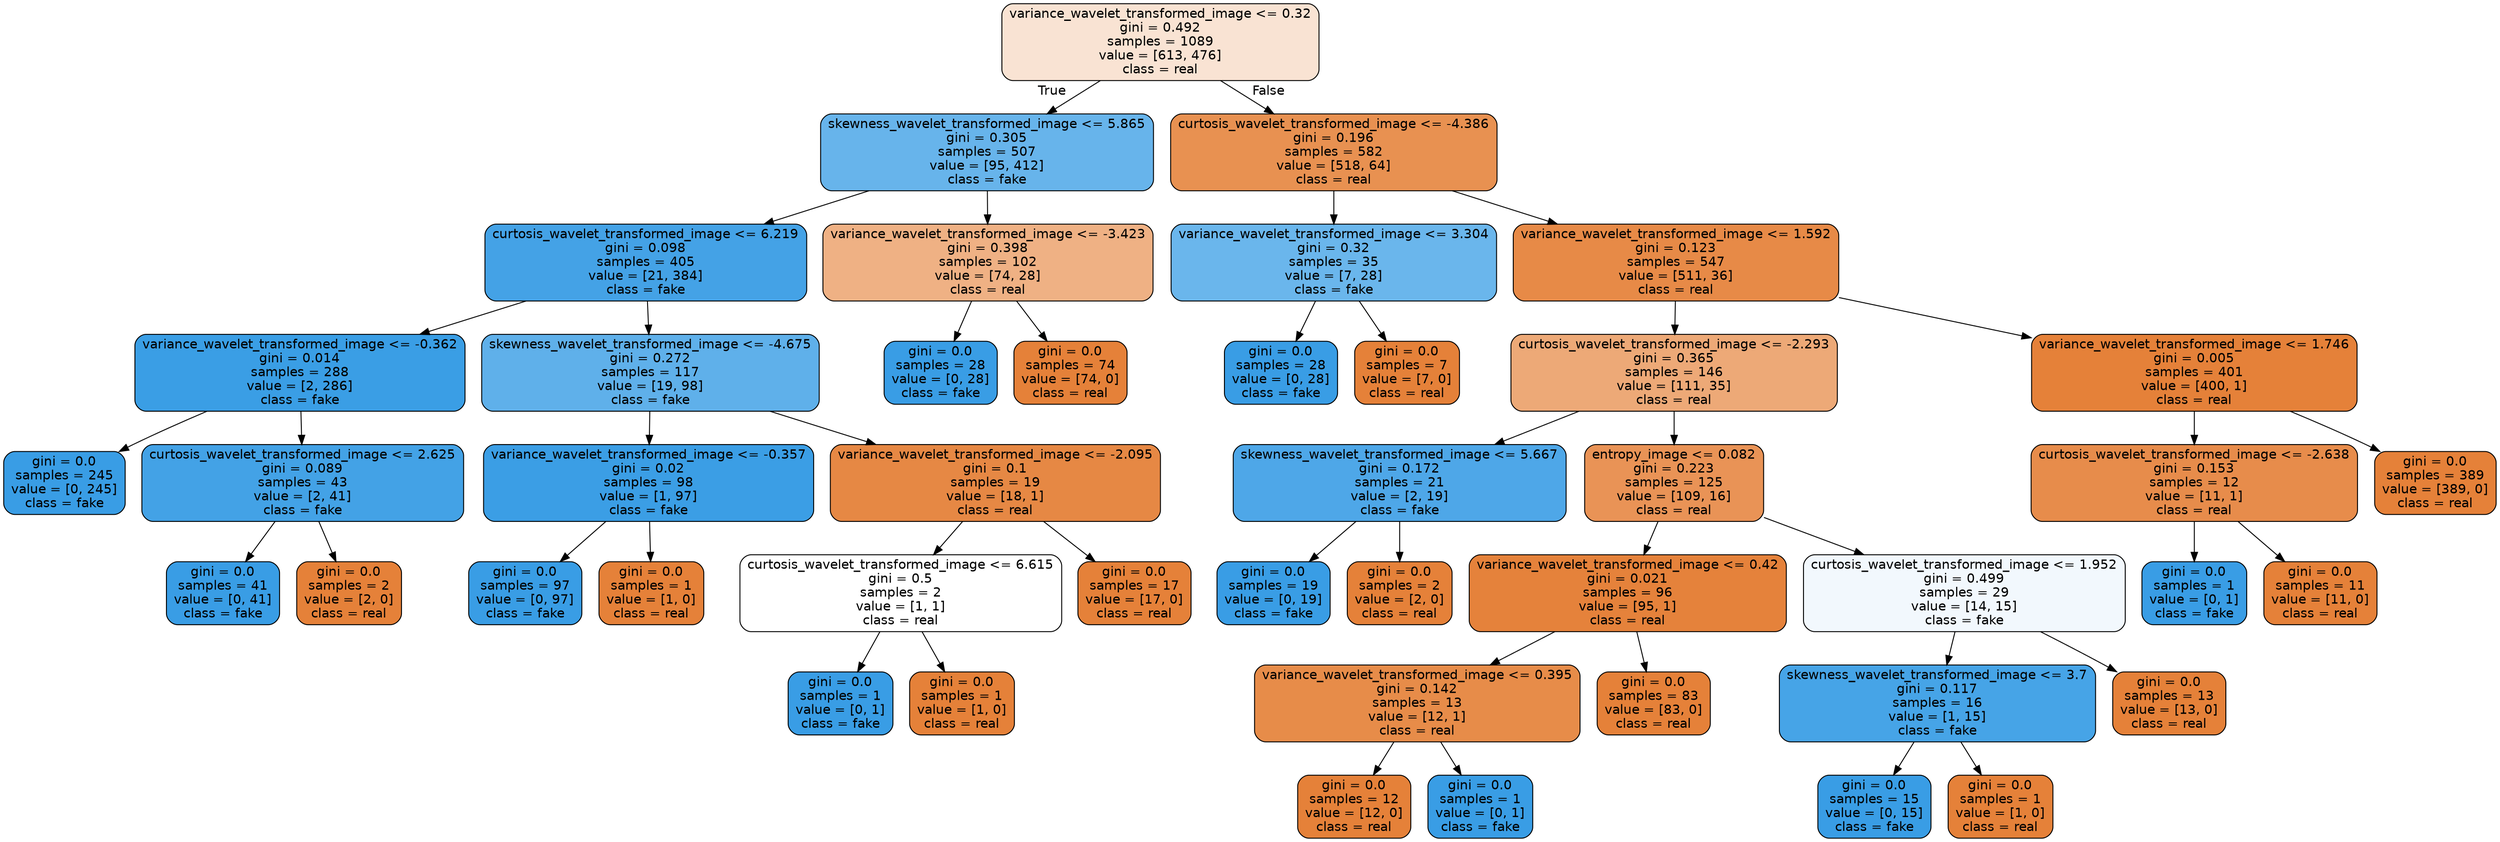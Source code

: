 digraph Tree {
node [shape=box, style="filled, rounded", color="black", fontname=helvetica] ;
edge [fontname=helvetica] ;
0 [label="variance_wavelet_transformed_image <= 0.32\ngini = 0.492\nsamples = 1089\nvalue = [613, 476]\nclass = real", fillcolor="#f9e3d3"] ;
1 [label="skewness_wavelet_transformed_image <= 5.865\ngini = 0.305\nsamples = 507\nvalue = [95, 412]\nclass = fake", fillcolor="#67b4eb"] ;
0 -> 1 [labeldistance=2.5, labelangle=45, headlabel="True"] ;
2 [label="curtosis_wavelet_transformed_image <= 6.219\ngini = 0.098\nsamples = 405\nvalue = [21, 384]\nclass = fake", fillcolor="#44a2e6"] ;
1 -> 2 ;
3 [label="variance_wavelet_transformed_image <= -0.362\ngini = 0.014\nsamples = 288\nvalue = [2, 286]\nclass = fake", fillcolor="#3a9ee5"] ;
2 -> 3 ;
4 [label="gini = 0.0\nsamples = 245\nvalue = [0, 245]\nclass = fake", fillcolor="#399de5"] ;
3 -> 4 ;
5 [label="curtosis_wavelet_transformed_image <= 2.625\ngini = 0.089\nsamples = 43\nvalue = [2, 41]\nclass = fake", fillcolor="#43a2e6"] ;
3 -> 5 ;
6 [label="gini = 0.0\nsamples = 41\nvalue = [0, 41]\nclass = fake", fillcolor="#399de5"] ;
5 -> 6 ;
7 [label="gini = 0.0\nsamples = 2\nvalue = [2, 0]\nclass = real", fillcolor="#e58139"] ;
5 -> 7 ;
8 [label="skewness_wavelet_transformed_image <= -4.675\ngini = 0.272\nsamples = 117\nvalue = [19, 98]\nclass = fake", fillcolor="#5fb0ea"] ;
2 -> 8 ;
9 [label="variance_wavelet_transformed_image <= -0.357\ngini = 0.02\nsamples = 98\nvalue = [1, 97]\nclass = fake", fillcolor="#3b9ee5"] ;
8 -> 9 ;
10 [label="gini = 0.0\nsamples = 97\nvalue = [0, 97]\nclass = fake", fillcolor="#399de5"] ;
9 -> 10 ;
11 [label="gini = 0.0\nsamples = 1\nvalue = [1, 0]\nclass = real", fillcolor="#e58139"] ;
9 -> 11 ;
12 [label="variance_wavelet_transformed_image <= -2.095\ngini = 0.1\nsamples = 19\nvalue = [18, 1]\nclass = real", fillcolor="#e68844"] ;
8 -> 12 ;
13 [label="curtosis_wavelet_transformed_image <= 6.615\ngini = 0.5\nsamples = 2\nvalue = [1, 1]\nclass = real", fillcolor="#ffffff"] ;
12 -> 13 ;
14 [label="gini = 0.0\nsamples = 1\nvalue = [0, 1]\nclass = fake", fillcolor="#399de5"] ;
13 -> 14 ;
15 [label="gini = 0.0\nsamples = 1\nvalue = [1, 0]\nclass = real", fillcolor="#e58139"] ;
13 -> 15 ;
16 [label="gini = 0.0\nsamples = 17\nvalue = [17, 0]\nclass = real", fillcolor="#e58139"] ;
12 -> 16 ;
17 [label="variance_wavelet_transformed_image <= -3.423\ngini = 0.398\nsamples = 102\nvalue = [74, 28]\nclass = real", fillcolor="#efb184"] ;
1 -> 17 ;
18 [label="gini = 0.0\nsamples = 28\nvalue = [0, 28]\nclass = fake", fillcolor="#399de5"] ;
17 -> 18 ;
19 [label="gini = 0.0\nsamples = 74\nvalue = [74, 0]\nclass = real", fillcolor="#e58139"] ;
17 -> 19 ;
20 [label="curtosis_wavelet_transformed_image <= -4.386\ngini = 0.196\nsamples = 582\nvalue = [518, 64]\nclass = real", fillcolor="#e89151"] ;
0 -> 20 [labeldistance=2.5, labelangle=-45, headlabel="False"] ;
21 [label="variance_wavelet_transformed_image <= 3.304\ngini = 0.32\nsamples = 35\nvalue = [7, 28]\nclass = fake", fillcolor="#6ab6ec"] ;
20 -> 21 ;
22 [label="gini = 0.0\nsamples = 28\nvalue = [0, 28]\nclass = fake", fillcolor="#399de5"] ;
21 -> 22 ;
23 [label="gini = 0.0\nsamples = 7\nvalue = [7, 0]\nclass = real", fillcolor="#e58139"] ;
21 -> 23 ;
24 [label="variance_wavelet_transformed_image <= 1.592\ngini = 0.123\nsamples = 547\nvalue = [511, 36]\nclass = real", fillcolor="#e78a47"] ;
20 -> 24 ;
25 [label="curtosis_wavelet_transformed_image <= -2.293\ngini = 0.365\nsamples = 146\nvalue = [111, 35]\nclass = real", fillcolor="#eda977"] ;
24 -> 25 ;
26 [label="skewness_wavelet_transformed_image <= 5.667\ngini = 0.172\nsamples = 21\nvalue = [2, 19]\nclass = fake", fillcolor="#4ea7e8"] ;
25 -> 26 ;
27 [label="gini = 0.0\nsamples = 19\nvalue = [0, 19]\nclass = fake", fillcolor="#399de5"] ;
26 -> 27 ;
28 [label="gini = 0.0\nsamples = 2\nvalue = [2, 0]\nclass = real", fillcolor="#e58139"] ;
26 -> 28 ;
29 [label="entropy_image <= 0.082\ngini = 0.223\nsamples = 125\nvalue = [109, 16]\nclass = real", fillcolor="#e99356"] ;
25 -> 29 ;
30 [label="variance_wavelet_transformed_image <= 0.42\ngini = 0.021\nsamples = 96\nvalue = [95, 1]\nclass = real", fillcolor="#e5823b"] ;
29 -> 30 ;
31 [label="variance_wavelet_transformed_image <= 0.395\ngini = 0.142\nsamples = 13\nvalue = [12, 1]\nclass = real", fillcolor="#e78c49"] ;
30 -> 31 ;
32 [label="gini = 0.0\nsamples = 12\nvalue = [12, 0]\nclass = real", fillcolor="#e58139"] ;
31 -> 32 ;
33 [label="gini = 0.0\nsamples = 1\nvalue = [0, 1]\nclass = fake", fillcolor="#399de5"] ;
31 -> 33 ;
34 [label="gini = 0.0\nsamples = 83\nvalue = [83, 0]\nclass = real", fillcolor="#e58139"] ;
30 -> 34 ;
35 [label="curtosis_wavelet_transformed_image <= 1.952\ngini = 0.499\nsamples = 29\nvalue = [14, 15]\nclass = fake", fillcolor="#f2f8fd"] ;
29 -> 35 ;
36 [label="skewness_wavelet_transformed_image <= 3.7\ngini = 0.117\nsamples = 16\nvalue = [1, 15]\nclass = fake", fillcolor="#46a4e7"] ;
35 -> 36 ;
37 [label="gini = 0.0\nsamples = 15\nvalue = [0, 15]\nclass = fake", fillcolor="#399de5"] ;
36 -> 37 ;
38 [label="gini = 0.0\nsamples = 1\nvalue = [1, 0]\nclass = real", fillcolor="#e58139"] ;
36 -> 38 ;
39 [label="gini = 0.0\nsamples = 13\nvalue = [13, 0]\nclass = real", fillcolor="#e58139"] ;
35 -> 39 ;
40 [label="variance_wavelet_transformed_image <= 1.746\ngini = 0.005\nsamples = 401\nvalue = [400, 1]\nclass = real", fillcolor="#e58139"] ;
24 -> 40 ;
41 [label="curtosis_wavelet_transformed_image <= -2.638\ngini = 0.153\nsamples = 12\nvalue = [11, 1]\nclass = real", fillcolor="#e78c4b"] ;
40 -> 41 ;
42 [label="gini = 0.0\nsamples = 1\nvalue = [0, 1]\nclass = fake", fillcolor="#399de5"] ;
41 -> 42 ;
43 [label="gini = 0.0\nsamples = 11\nvalue = [11, 0]\nclass = real", fillcolor="#e58139"] ;
41 -> 43 ;
44 [label="gini = 0.0\nsamples = 389\nvalue = [389, 0]\nclass = real", fillcolor="#e58139"] ;
40 -> 44 ;
}